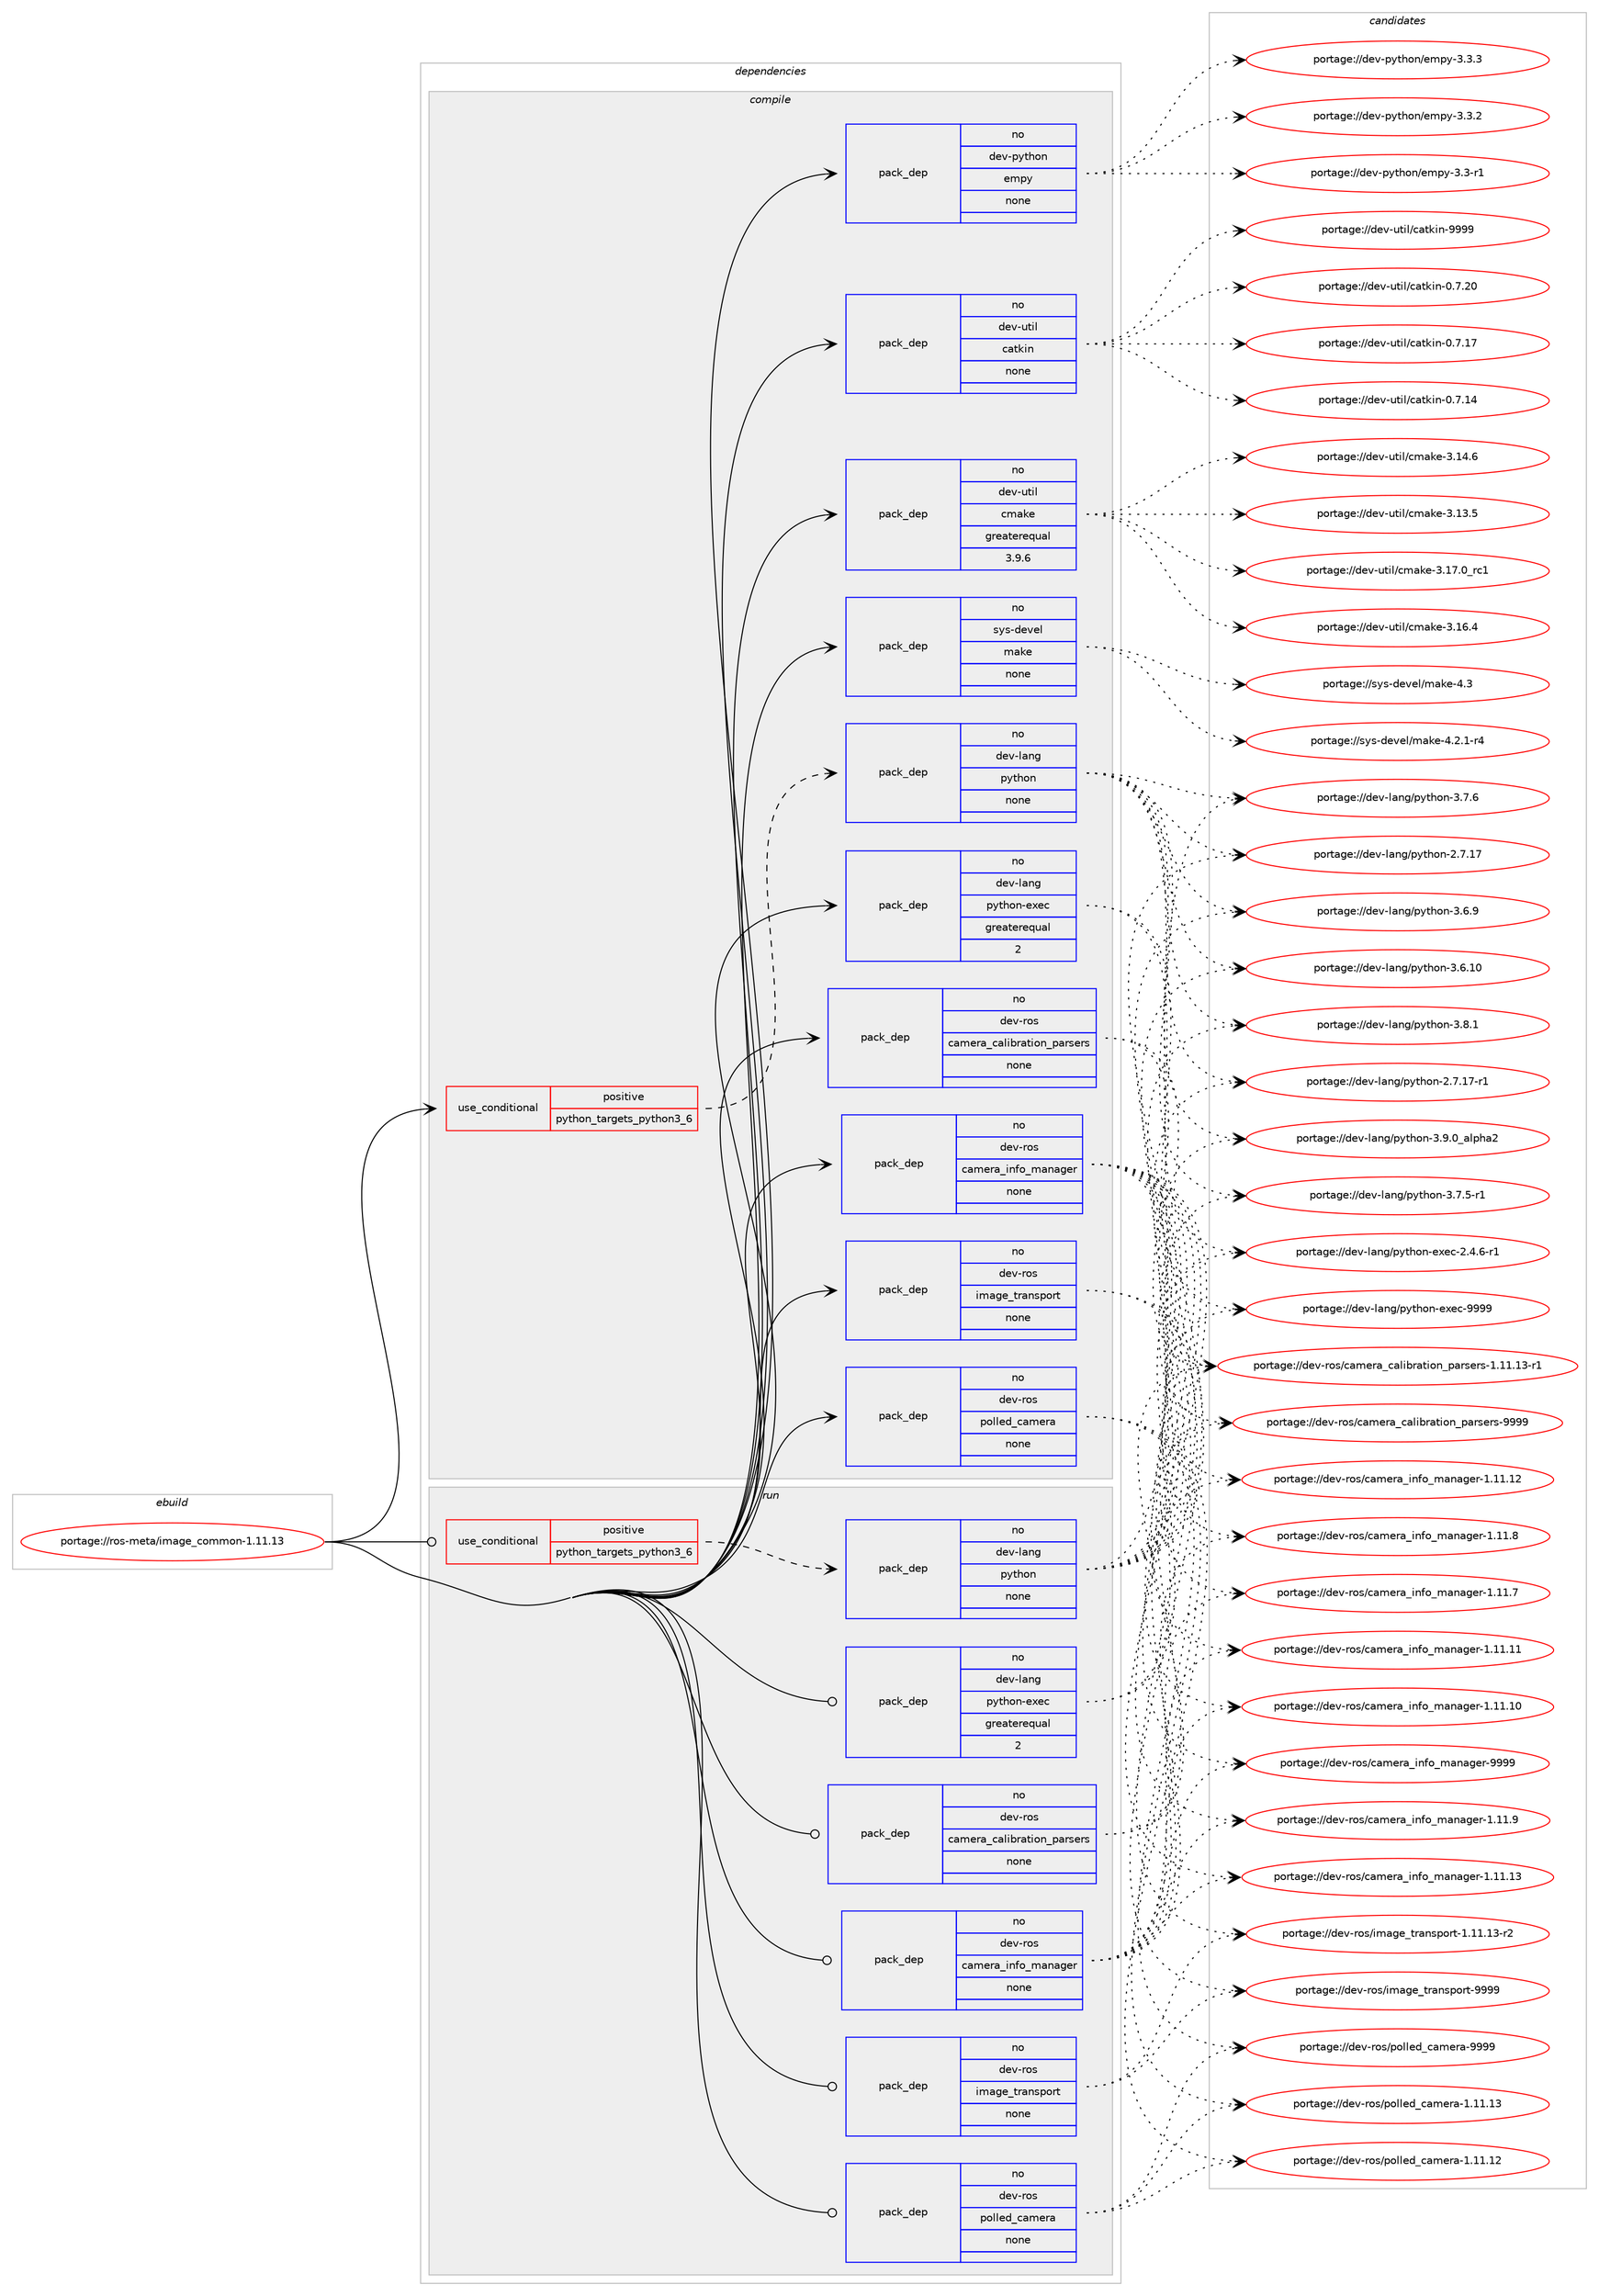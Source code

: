 digraph prolog {

# *************
# Graph options
# *************

newrank=true;
concentrate=true;
compound=true;
graph [rankdir=LR,fontname=Helvetica,fontsize=10,ranksep=1.5];#, ranksep=2.5, nodesep=0.2];
edge  [arrowhead=vee];
node  [fontname=Helvetica,fontsize=10];

# **********
# The ebuild
# **********

subgraph cluster_leftcol {
color=gray;
rank=same;
label=<<i>ebuild</i>>;
id [label="portage://ros-meta/image_common-1.11.13", color=red, width=4, href="../ros-meta/image_common-1.11.13.svg"];
}

# ****************
# The dependencies
# ****************

subgraph cluster_midcol {
color=gray;
label=<<i>dependencies</i>>;
subgraph cluster_compile {
fillcolor="#eeeeee";
style=filled;
label=<<i>compile</i>>;
subgraph cond21651 {
dependency109408 [label=<<TABLE BORDER="0" CELLBORDER="1" CELLSPACING="0" CELLPADDING="4"><TR><TD ROWSPAN="3" CELLPADDING="10">use_conditional</TD></TR><TR><TD>positive</TD></TR><TR><TD>python_targets_python3_6</TD></TR></TABLE>>, shape=none, color=red];
subgraph pack85941 {
dependency109409 [label=<<TABLE BORDER="0" CELLBORDER="1" CELLSPACING="0" CELLPADDING="4" WIDTH="220"><TR><TD ROWSPAN="6" CELLPADDING="30">pack_dep</TD></TR><TR><TD WIDTH="110">no</TD></TR><TR><TD>dev-lang</TD></TR><TR><TD>python</TD></TR><TR><TD>none</TD></TR><TR><TD></TD></TR></TABLE>>, shape=none, color=blue];
}
dependency109408:e -> dependency109409:w [weight=20,style="dashed",arrowhead="vee"];
}
id:e -> dependency109408:w [weight=20,style="solid",arrowhead="vee"];
subgraph pack85942 {
dependency109410 [label=<<TABLE BORDER="0" CELLBORDER="1" CELLSPACING="0" CELLPADDING="4" WIDTH="220"><TR><TD ROWSPAN="6" CELLPADDING="30">pack_dep</TD></TR><TR><TD WIDTH="110">no</TD></TR><TR><TD>dev-lang</TD></TR><TR><TD>python-exec</TD></TR><TR><TD>greaterequal</TD></TR><TR><TD>2</TD></TR></TABLE>>, shape=none, color=blue];
}
id:e -> dependency109410:w [weight=20,style="solid",arrowhead="vee"];
subgraph pack85943 {
dependency109411 [label=<<TABLE BORDER="0" CELLBORDER="1" CELLSPACING="0" CELLPADDING="4" WIDTH="220"><TR><TD ROWSPAN="6" CELLPADDING="30">pack_dep</TD></TR><TR><TD WIDTH="110">no</TD></TR><TR><TD>dev-python</TD></TR><TR><TD>empy</TD></TR><TR><TD>none</TD></TR><TR><TD></TD></TR></TABLE>>, shape=none, color=blue];
}
id:e -> dependency109411:w [weight=20,style="solid",arrowhead="vee"];
subgraph pack85944 {
dependency109412 [label=<<TABLE BORDER="0" CELLBORDER="1" CELLSPACING="0" CELLPADDING="4" WIDTH="220"><TR><TD ROWSPAN="6" CELLPADDING="30">pack_dep</TD></TR><TR><TD WIDTH="110">no</TD></TR><TR><TD>dev-ros</TD></TR><TR><TD>camera_calibration_parsers</TD></TR><TR><TD>none</TD></TR><TR><TD></TD></TR></TABLE>>, shape=none, color=blue];
}
id:e -> dependency109412:w [weight=20,style="solid",arrowhead="vee"];
subgraph pack85945 {
dependency109413 [label=<<TABLE BORDER="0" CELLBORDER="1" CELLSPACING="0" CELLPADDING="4" WIDTH="220"><TR><TD ROWSPAN="6" CELLPADDING="30">pack_dep</TD></TR><TR><TD WIDTH="110">no</TD></TR><TR><TD>dev-ros</TD></TR><TR><TD>camera_info_manager</TD></TR><TR><TD>none</TD></TR><TR><TD></TD></TR></TABLE>>, shape=none, color=blue];
}
id:e -> dependency109413:w [weight=20,style="solid",arrowhead="vee"];
subgraph pack85946 {
dependency109414 [label=<<TABLE BORDER="0" CELLBORDER="1" CELLSPACING="0" CELLPADDING="4" WIDTH="220"><TR><TD ROWSPAN="6" CELLPADDING="30">pack_dep</TD></TR><TR><TD WIDTH="110">no</TD></TR><TR><TD>dev-ros</TD></TR><TR><TD>image_transport</TD></TR><TR><TD>none</TD></TR><TR><TD></TD></TR></TABLE>>, shape=none, color=blue];
}
id:e -> dependency109414:w [weight=20,style="solid",arrowhead="vee"];
subgraph pack85947 {
dependency109415 [label=<<TABLE BORDER="0" CELLBORDER="1" CELLSPACING="0" CELLPADDING="4" WIDTH="220"><TR><TD ROWSPAN="6" CELLPADDING="30">pack_dep</TD></TR><TR><TD WIDTH="110">no</TD></TR><TR><TD>dev-ros</TD></TR><TR><TD>polled_camera</TD></TR><TR><TD>none</TD></TR><TR><TD></TD></TR></TABLE>>, shape=none, color=blue];
}
id:e -> dependency109415:w [weight=20,style="solid",arrowhead="vee"];
subgraph pack85948 {
dependency109416 [label=<<TABLE BORDER="0" CELLBORDER="1" CELLSPACING="0" CELLPADDING="4" WIDTH="220"><TR><TD ROWSPAN="6" CELLPADDING="30">pack_dep</TD></TR><TR><TD WIDTH="110">no</TD></TR><TR><TD>dev-util</TD></TR><TR><TD>catkin</TD></TR><TR><TD>none</TD></TR><TR><TD></TD></TR></TABLE>>, shape=none, color=blue];
}
id:e -> dependency109416:w [weight=20,style="solid",arrowhead="vee"];
subgraph pack85949 {
dependency109417 [label=<<TABLE BORDER="0" CELLBORDER="1" CELLSPACING="0" CELLPADDING="4" WIDTH="220"><TR><TD ROWSPAN="6" CELLPADDING="30">pack_dep</TD></TR><TR><TD WIDTH="110">no</TD></TR><TR><TD>dev-util</TD></TR><TR><TD>cmake</TD></TR><TR><TD>greaterequal</TD></TR><TR><TD>3.9.6</TD></TR></TABLE>>, shape=none, color=blue];
}
id:e -> dependency109417:w [weight=20,style="solid",arrowhead="vee"];
subgraph pack85950 {
dependency109418 [label=<<TABLE BORDER="0" CELLBORDER="1" CELLSPACING="0" CELLPADDING="4" WIDTH="220"><TR><TD ROWSPAN="6" CELLPADDING="30">pack_dep</TD></TR><TR><TD WIDTH="110">no</TD></TR><TR><TD>sys-devel</TD></TR><TR><TD>make</TD></TR><TR><TD>none</TD></TR><TR><TD></TD></TR></TABLE>>, shape=none, color=blue];
}
id:e -> dependency109418:w [weight=20,style="solid",arrowhead="vee"];
}
subgraph cluster_compileandrun {
fillcolor="#eeeeee";
style=filled;
label=<<i>compile and run</i>>;
}
subgraph cluster_run {
fillcolor="#eeeeee";
style=filled;
label=<<i>run</i>>;
subgraph cond21652 {
dependency109419 [label=<<TABLE BORDER="0" CELLBORDER="1" CELLSPACING="0" CELLPADDING="4"><TR><TD ROWSPAN="3" CELLPADDING="10">use_conditional</TD></TR><TR><TD>positive</TD></TR><TR><TD>python_targets_python3_6</TD></TR></TABLE>>, shape=none, color=red];
subgraph pack85951 {
dependency109420 [label=<<TABLE BORDER="0" CELLBORDER="1" CELLSPACING="0" CELLPADDING="4" WIDTH="220"><TR><TD ROWSPAN="6" CELLPADDING="30">pack_dep</TD></TR><TR><TD WIDTH="110">no</TD></TR><TR><TD>dev-lang</TD></TR><TR><TD>python</TD></TR><TR><TD>none</TD></TR><TR><TD></TD></TR></TABLE>>, shape=none, color=blue];
}
dependency109419:e -> dependency109420:w [weight=20,style="dashed",arrowhead="vee"];
}
id:e -> dependency109419:w [weight=20,style="solid",arrowhead="odot"];
subgraph pack85952 {
dependency109421 [label=<<TABLE BORDER="0" CELLBORDER="1" CELLSPACING="0" CELLPADDING="4" WIDTH="220"><TR><TD ROWSPAN="6" CELLPADDING="30">pack_dep</TD></TR><TR><TD WIDTH="110">no</TD></TR><TR><TD>dev-lang</TD></TR><TR><TD>python-exec</TD></TR><TR><TD>greaterequal</TD></TR><TR><TD>2</TD></TR></TABLE>>, shape=none, color=blue];
}
id:e -> dependency109421:w [weight=20,style="solid",arrowhead="odot"];
subgraph pack85953 {
dependency109422 [label=<<TABLE BORDER="0" CELLBORDER="1" CELLSPACING="0" CELLPADDING="4" WIDTH="220"><TR><TD ROWSPAN="6" CELLPADDING="30">pack_dep</TD></TR><TR><TD WIDTH="110">no</TD></TR><TR><TD>dev-ros</TD></TR><TR><TD>camera_calibration_parsers</TD></TR><TR><TD>none</TD></TR><TR><TD></TD></TR></TABLE>>, shape=none, color=blue];
}
id:e -> dependency109422:w [weight=20,style="solid",arrowhead="odot"];
subgraph pack85954 {
dependency109423 [label=<<TABLE BORDER="0" CELLBORDER="1" CELLSPACING="0" CELLPADDING="4" WIDTH="220"><TR><TD ROWSPAN="6" CELLPADDING="30">pack_dep</TD></TR><TR><TD WIDTH="110">no</TD></TR><TR><TD>dev-ros</TD></TR><TR><TD>camera_info_manager</TD></TR><TR><TD>none</TD></TR><TR><TD></TD></TR></TABLE>>, shape=none, color=blue];
}
id:e -> dependency109423:w [weight=20,style="solid",arrowhead="odot"];
subgraph pack85955 {
dependency109424 [label=<<TABLE BORDER="0" CELLBORDER="1" CELLSPACING="0" CELLPADDING="4" WIDTH="220"><TR><TD ROWSPAN="6" CELLPADDING="30">pack_dep</TD></TR><TR><TD WIDTH="110">no</TD></TR><TR><TD>dev-ros</TD></TR><TR><TD>image_transport</TD></TR><TR><TD>none</TD></TR><TR><TD></TD></TR></TABLE>>, shape=none, color=blue];
}
id:e -> dependency109424:w [weight=20,style="solid",arrowhead="odot"];
subgraph pack85956 {
dependency109425 [label=<<TABLE BORDER="0" CELLBORDER="1" CELLSPACING="0" CELLPADDING="4" WIDTH="220"><TR><TD ROWSPAN="6" CELLPADDING="30">pack_dep</TD></TR><TR><TD WIDTH="110">no</TD></TR><TR><TD>dev-ros</TD></TR><TR><TD>polled_camera</TD></TR><TR><TD>none</TD></TR><TR><TD></TD></TR></TABLE>>, shape=none, color=blue];
}
id:e -> dependency109425:w [weight=20,style="solid",arrowhead="odot"];
}
}

# **************
# The candidates
# **************

subgraph cluster_choices {
rank=same;
color=gray;
label=<<i>candidates</i>>;

subgraph choice85941 {
color=black;
nodesep=1;
choice10010111845108971101034711212111610411111045514657464895971081121049750 [label="portage://dev-lang/python-3.9.0_alpha2", color=red, width=4,href="../dev-lang/python-3.9.0_alpha2.svg"];
choice100101118451089711010347112121116104111110455146564649 [label="portage://dev-lang/python-3.8.1", color=red, width=4,href="../dev-lang/python-3.8.1.svg"];
choice100101118451089711010347112121116104111110455146554654 [label="portage://dev-lang/python-3.7.6", color=red, width=4,href="../dev-lang/python-3.7.6.svg"];
choice1001011184510897110103471121211161041111104551465546534511449 [label="portage://dev-lang/python-3.7.5-r1", color=red, width=4,href="../dev-lang/python-3.7.5-r1.svg"];
choice100101118451089711010347112121116104111110455146544657 [label="portage://dev-lang/python-3.6.9", color=red, width=4,href="../dev-lang/python-3.6.9.svg"];
choice10010111845108971101034711212111610411111045514654464948 [label="portage://dev-lang/python-3.6.10", color=red, width=4,href="../dev-lang/python-3.6.10.svg"];
choice100101118451089711010347112121116104111110455046554649554511449 [label="portage://dev-lang/python-2.7.17-r1", color=red, width=4,href="../dev-lang/python-2.7.17-r1.svg"];
choice10010111845108971101034711212111610411111045504655464955 [label="portage://dev-lang/python-2.7.17", color=red, width=4,href="../dev-lang/python-2.7.17.svg"];
dependency109409:e -> choice10010111845108971101034711212111610411111045514657464895971081121049750:w [style=dotted,weight="100"];
dependency109409:e -> choice100101118451089711010347112121116104111110455146564649:w [style=dotted,weight="100"];
dependency109409:e -> choice100101118451089711010347112121116104111110455146554654:w [style=dotted,weight="100"];
dependency109409:e -> choice1001011184510897110103471121211161041111104551465546534511449:w [style=dotted,weight="100"];
dependency109409:e -> choice100101118451089711010347112121116104111110455146544657:w [style=dotted,weight="100"];
dependency109409:e -> choice10010111845108971101034711212111610411111045514654464948:w [style=dotted,weight="100"];
dependency109409:e -> choice100101118451089711010347112121116104111110455046554649554511449:w [style=dotted,weight="100"];
dependency109409:e -> choice10010111845108971101034711212111610411111045504655464955:w [style=dotted,weight="100"];
}
subgraph choice85942 {
color=black;
nodesep=1;
choice10010111845108971101034711212111610411111045101120101994557575757 [label="portage://dev-lang/python-exec-9999", color=red, width=4,href="../dev-lang/python-exec-9999.svg"];
choice10010111845108971101034711212111610411111045101120101994550465246544511449 [label="portage://dev-lang/python-exec-2.4.6-r1", color=red, width=4,href="../dev-lang/python-exec-2.4.6-r1.svg"];
dependency109410:e -> choice10010111845108971101034711212111610411111045101120101994557575757:w [style=dotted,weight="100"];
dependency109410:e -> choice10010111845108971101034711212111610411111045101120101994550465246544511449:w [style=dotted,weight="100"];
}
subgraph choice85943 {
color=black;
nodesep=1;
choice1001011184511212111610411111047101109112121455146514651 [label="portage://dev-python/empy-3.3.3", color=red, width=4,href="../dev-python/empy-3.3.3.svg"];
choice1001011184511212111610411111047101109112121455146514650 [label="portage://dev-python/empy-3.3.2", color=red, width=4,href="../dev-python/empy-3.3.2.svg"];
choice1001011184511212111610411111047101109112121455146514511449 [label="portage://dev-python/empy-3.3-r1", color=red, width=4,href="../dev-python/empy-3.3-r1.svg"];
dependency109411:e -> choice1001011184511212111610411111047101109112121455146514651:w [style=dotted,weight="100"];
dependency109411:e -> choice1001011184511212111610411111047101109112121455146514650:w [style=dotted,weight="100"];
dependency109411:e -> choice1001011184511212111610411111047101109112121455146514511449:w [style=dotted,weight="100"];
}
subgraph choice85944 {
color=black;
nodesep=1;
choice1001011184511411111547999710910111497959997108105981149711610511111095112971141151011141154557575757 [label="portage://dev-ros/camera_calibration_parsers-9999", color=red, width=4,href="../dev-ros/camera_calibration_parsers-9999.svg"];
choice10010111845114111115479997109101114979599971081059811497116105111110951129711411510111411545494649494649514511449 [label="portage://dev-ros/camera_calibration_parsers-1.11.13-r1", color=red, width=4,href="../dev-ros/camera_calibration_parsers-1.11.13-r1.svg"];
dependency109412:e -> choice1001011184511411111547999710910111497959997108105981149711610511111095112971141151011141154557575757:w [style=dotted,weight="100"];
dependency109412:e -> choice10010111845114111115479997109101114979599971081059811497116105111110951129711411510111411545494649494649514511449:w [style=dotted,weight="100"];
}
subgraph choice85945 {
color=black;
nodesep=1;
choice1001011184511411111547999710910111497951051101021119510997110971031011144557575757 [label="portage://dev-ros/camera_info_manager-9999", color=red, width=4,href="../dev-ros/camera_info_manager-9999.svg"];
choice10010111845114111115479997109101114979510511010211195109971109710310111445494649494657 [label="portage://dev-ros/camera_info_manager-1.11.9", color=red, width=4,href="../dev-ros/camera_info_manager-1.11.9.svg"];
choice10010111845114111115479997109101114979510511010211195109971109710310111445494649494656 [label="portage://dev-ros/camera_info_manager-1.11.8", color=red, width=4,href="../dev-ros/camera_info_manager-1.11.8.svg"];
choice10010111845114111115479997109101114979510511010211195109971109710310111445494649494655 [label="portage://dev-ros/camera_info_manager-1.11.7", color=red, width=4,href="../dev-ros/camera_info_manager-1.11.7.svg"];
choice1001011184511411111547999710910111497951051101021119510997110971031011144549464949464951 [label="portage://dev-ros/camera_info_manager-1.11.13", color=red, width=4,href="../dev-ros/camera_info_manager-1.11.13.svg"];
choice1001011184511411111547999710910111497951051101021119510997110971031011144549464949464950 [label="portage://dev-ros/camera_info_manager-1.11.12", color=red, width=4,href="../dev-ros/camera_info_manager-1.11.12.svg"];
choice1001011184511411111547999710910111497951051101021119510997110971031011144549464949464949 [label="portage://dev-ros/camera_info_manager-1.11.11", color=red, width=4,href="../dev-ros/camera_info_manager-1.11.11.svg"];
choice1001011184511411111547999710910111497951051101021119510997110971031011144549464949464948 [label="portage://dev-ros/camera_info_manager-1.11.10", color=red, width=4,href="../dev-ros/camera_info_manager-1.11.10.svg"];
dependency109413:e -> choice1001011184511411111547999710910111497951051101021119510997110971031011144557575757:w [style=dotted,weight="100"];
dependency109413:e -> choice10010111845114111115479997109101114979510511010211195109971109710310111445494649494657:w [style=dotted,weight="100"];
dependency109413:e -> choice10010111845114111115479997109101114979510511010211195109971109710310111445494649494656:w [style=dotted,weight="100"];
dependency109413:e -> choice10010111845114111115479997109101114979510511010211195109971109710310111445494649494655:w [style=dotted,weight="100"];
dependency109413:e -> choice1001011184511411111547999710910111497951051101021119510997110971031011144549464949464951:w [style=dotted,weight="100"];
dependency109413:e -> choice1001011184511411111547999710910111497951051101021119510997110971031011144549464949464950:w [style=dotted,weight="100"];
dependency109413:e -> choice1001011184511411111547999710910111497951051101021119510997110971031011144549464949464949:w [style=dotted,weight="100"];
dependency109413:e -> choice1001011184511411111547999710910111497951051101021119510997110971031011144549464949464948:w [style=dotted,weight="100"];
}
subgraph choice85946 {
color=black;
nodesep=1;
choice10010111845114111115471051099710310195116114971101151121111141164557575757 [label="portage://dev-ros/image_transport-9999", color=red, width=4,href="../dev-ros/image_transport-9999.svg"];
choice100101118451141111154710510997103101951161149711011511211111411645494649494649514511450 [label="portage://dev-ros/image_transport-1.11.13-r2", color=red, width=4,href="../dev-ros/image_transport-1.11.13-r2.svg"];
dependency109414:e -> choice10010111845114111115471051099710310195116114971101151121111141164557575757:w [style=dotted,weight="100"];
dependency109414:e -> choice100101118451141111154710510997103101951161149711011511211111411645494649494649514511450:w [style=dotted,weight="100"];
}
subgraph choice85947 {
color=black;
nodesep=1;
choice1001011184511411111547112111108108101100959997109101114974557575757 [label="portage://dev-ros/polled_camera-9999", color=red, width=4,href="../dev-ros/polled_camera-9999.svg"];
choice1001011184511411111547112111108108101100959997109101114974549464949464951 [label="portage://dev-ros/polled_camera-1.11.13", color=red, width=4,href="../dev-ros/polled_camera-1.11.13.svg"];
choice1001011184511411111547112111108108101100959997109101114974549464949464950 [label="portage://dev-ros/polled_camera-1.11.12", color=red, width=4,href="../dev-ros/polled_camera-1.11.12.svg"];
dependency109415:e -> choice1001011184511411111547112111108108101100959997109101114974557575757:w [style=dotted,weight="100"];
dependency109415:e -> choice1001011184511411111547112111108108101100959997109101114974549464949464951:w [style=dotted,weight="100"];
dependency109415:e -> choice1001011184511411111547112111108108101100959997109101114974549464949464950:w [style=dotted,weight="100"];
}
subgraph choice85948 {
color=black;
nodesep=1;
choice100101118451171161051084799971161071051104557575757 [label="portage://dev-util/catkin-9999", color=red, width=4,href="../dev-util/catkin-9999.svg"];
choice1001011184511711610510847999711610710511045484655465048 [label="portage://dev-util/catkin-0.7.20", color=red, width=4,href="../dev-util/catkin-0.7.20.svg"];
choice1001011184511711610510847999711610710511045484655464955 [label="portage://dev-util/catkin-0.7.17", color=red, width=4,href="../dev-util/catkin-0.7.17.svg"];
choice1001011184511711610510847999711610710511045484655464952 [label="portage://dev-util/catkin-0.7.14", color=red, width=4,href="../dev-util/catkin-0.7.14.svg"];
dependency109416:e -> choice100101118451171161051084799971161071051104557575757:w [style=dotted,weight="100"];
dependency109416:e -> choice1001011184511711610510847999711610710511045484655465048:w [style=dotted,weight="100"];
dependency109416:e -> choice1001011184511711610510847999711610710511045484655464955:w [style=dotted,weight="100"];
dependency109416:e -> choice1001011184511711610510847999711610710511045484655464952:w [style=dotted,weight="100"];
}
subgraph choice85949 {
color=black;
nodesep=1;
choice1001011184511711610510847991099710710145514649554648951149949 [label="portage://dev-util/cmake-3.17.0_rc1", color=red, width=4,href="../dev-util/cmake-3.17.0_rc1.svg"];
choice1001011184511711610510847991099710710145514649544652 [label="portage://dev-util/cmake-3.16.4", color=red, width=4,href="../dev-util/cmake-3.16.4.svg"];
choice1001011184511711610510847991099710710145514649524654 [label="portage://dev-util/cmake-3.14.6", color=red, width=4,href="../dev-util/cmake-3.14.6.svg"];
choice1001011184511711610510847991099710710145514649514653 [label="portage://dev-util/cmake-3.13.5", color=red, width=4,href="../dev-util/cmake-3.13.5.svg"];
dependency109417:e -> choice1001011184511711610510847991099710710145514649554648951149949:w [style=dotted,weight="100"];
dependency109417:e -> choice1001011184511711610510847991099710710145514649544652:w [style=dotted,weight="100"];
dependency109417:e -> choice1001011184511711610510847991099710710145514649524654:w [style=dotted,weight="100"];
dependency109417:e -> choice1001011184511711610510847991099710710145514649514653:w [style=dotted,weight="100"];
}
subgraph choice85950 {
color=black;
nodesep=1;
choice11512111545100101118101108471099710710145524651 [label="portage://sys-devel/make-4.3", color=red, width=4,href="../sys-devel/make-4.3.svg"];
choice1151211154510010111810110847109971071014552465046494511452 [label="portage://sys-devel/make-4.2.1-r4", color=red, width=4,href="../sys-devel/make-4.2.1-r4.svg"];
dependency109418:e -> choice11512111545100101118101108471099710710145524651:w [style=dotted,weight="100"];
dependency109418:e -> choice1151211154510010111810110847109971071014552465046494511452:w [style=dotted,weight="100"];
}
subgraph choice85951 {
color=black;
nodesep=1;
choice10010111845108971101034711212111610411111045514657464895971081121049750 [label="portage://dev-lang/python-3.9.0_alpha2", color=red, width=4,href="../dev-lang/python-3.9.0_alpha2.svg"];
choice100101118451089711010347112121116104111110455146564649 [label="portage://dev-lang/python-3.8.1", color=red, width=4,href="../dev-lang/python-3.8.1.svg"];
choice100101118451089711010347112121116104111110455146554654 [label="portage://dev-lang/python-3.7.6", color=red, width=4,href="../dev-lang/python-3.7.6.svg"];
choice1001011184510897110103471121211161041111104551465546534511449 [label="portage://dev-lang/python-3.7.5-r1", color=red, width=4,href="../dev-lang/python-3.7.5-r1.svg"];
choice100101118451089711010347112121116104111110455146544657 [label="portage://dev-lang/python-3.6.9", color=red, width=4,href="../dev-lang/python-3.6.9.svg"];
choice10010111845108971101034711212111610411111045514654464948 [label="portage://dev-lang/python-3.6.10", color=red, width=4,href="../dev-lang/python-3.6.10.svg"];
choice100101118451089711010347112121116104111110455046554649554511449 [label="portage://dev-lang/python-2.7.17-r1", color=red, width=4,href="../dev-lang/python-2.7.17-r1.svg"];
choice10010111845108971101034711212111610411111045504655464955 [label="portage://dev-lang/python-2.7.17", color=red, width=4,href="../dev-lang/python-2.7.17.svg"];
dependency109420:e -> choice10010111845108971101034711212111610411111045514657464895971081121049750:w [style=dotted,weight="100"];
dependency109420:e -> choice100101118451089711010347112121116104111110455146564649:w [style=dotted,weight="100"];
dependency109420:e -> choice100101118451089711010347112121116104111110455146554654:w [style=dotted,weight="100"];
dependency109420:e -> choice1001011184510897110103471121211161041111104551465546534511449:w [style=dotted,weight="100"];
dependency109420:e -> choice100101118451089711010347112121116104111110455146544657:w [style=dotted,weight="100"];
dependency109420:e -> choice10010111845108971101034711212111610411111045514654464948:w [style=dotted,weight="100"];
dependency109420:e -> choice100101118451089711010347112121116104111110455046554649554511449:w [style=dotted,weight="100"];
dependency109420:e -> choice10010111845108971101034711212111610411111045504655464955:w [style=dotted,weight="100"];
}
subgraph choice85952 {
color=black;
nodesep=1;
choice10010111845108971101034711212111610411111045101120101994557575757 [label="portage://dev-lang/python-exec-9999", color=red, width=4,href="../dev-lang/python-exec-9999.svg"];
choice10010111845108971101034711212111610411111045101120101994550465246544511449 [label="portage://dev-lang/python-exec-2.4.6-r1", color=red, width=4,href="../dev-lang/python-exec-2.4.6-r1.svg"];
dependency109421:e -> choice10010111845108971101034711212111610411111045101120101994557575757:w [style=dotted,weight="100"];
dependency109421:e -> choice10010111845108971101034711212111610411111045101120101994550465246544511449:w [style=dotted,weight="100"];
}
subgraph choice85953 {
color=black;
nodesep=1;
choice1001011184511411111547999710910111497959997108105981149711610511111095112971141151011141154557575757 [label="portage://dev-ros/camera_calibration_parsers-9999", color=red, width=4,href="../dev-ros/camera_calibration_parsers-9999.svg"];
choice10010111845114111115479997109101114979599971081059811497116105111110951129711411510111411545494649494649514511449 [label="portage://dev-ros/camera_calibration_parsers-1.11.13-r1", color=red, width=4,href="../dev-ros/camera_calibration_parsers-1.11.13-r1.svg"];
dependency109422:e -> choice1001011184511411111547999710910111497959997108105981149711610511111095112971141151011141154557575757:w [style=dotted,weight="100"];
dependency109422:e -> choice10010111845114111115479997109101114979599971081059811497116105111110951129711411510111411545494649494649514511449:w [style=dotted,weight="100"];
}
subgraph choice85954 {
color=black;
nodesep=1;
choice1001011184511411111547999710910111497951051101021119510997110971031011144557575757 [label="portage://dev-ros/camera_info_manager-9999", color=red, width=4,href="../dev-ros/camera_info_manager-9999.svg"];
choice10010111845114111115479997109101114979510511010211195109971109710310111445494649494657 [label="portage://dev-ros/camera_info_manager-1.11.9", color=red, width=4,href="../dev-ros/camera_info_manager-1.11.9.svg"];
choice10010111845114111115479997109101114979510511010211195109971109710310111445494649494656 [label="portage://dev-ros/camera_info_manager-1.11.8", color=red, width=4,href="../dev-ros/camera_info_manager-1.11.8.svg"];
choice10010111845114111115479997109101114979510511010211195109971109710310111445494649494655 [label="portage://dev-ros/camera_info_manager-1.11.7", color=red, width=4,href="../dev-ros/camera_info_manager-1.11.7.svg"];
choice1001011184511411111547999710910111497951051101021119510997110971031011144549464949464951 [label="portage://dev-ros/camera_info_manager-1.11.13", color=red, width=4,href="../dev-ros/camera_info_manager-1.11.13.svg"];
choice1001011184511411111547999710910111497951051101021119510997110971031011144549464949464950 [label="portage://dev-ros/camera_info_manager-1.11.12", color=red, width=4,href="../dev-ros/camera_info_manager-1.11.12.svg"];
choice1001011184511411111547999710910111497951051101021119510997110971031011144549464949464949 [label="portage://dev-ros/camera_info_manager-1.11.11", color=red, width=4,href="../dev-ros/camera_info_manager-1.11.11.svg"];
choice1001011184511411111547999710910111497951051101021119510997110971031011144549464949464948 [label="portage://dev-ros/camera_info_manager-1.11.10", color=red, width=4,href="../dev-ros/camera_info_manager-1.11.10.svg"];
dependency109423:e -> choice1001011184511411111547999710910111497951051101021119510997110971031011144557575757:w [style=dotted,weight="100"];
dependency109423:e -> choice10010111845114111115479997109101114979510511010211195109971109710310111445494649494657:w [style=dotted,weight="100"];
dependency109423:e -> choice10010111845114111115479997109101114979510511010211195109971109710310111445494649494656:w [style=dotted,weight="100"];
dependency109423:e -> choice10010111845114111115479997109101114979510511010211195109971109710310111445494649494655:w [style=dotted,weight="100"];
dependency109423:e -> choice1001011184511411111547999710910111497951051101021119510997110971031011144549464949464951:w [style=dotted,weight="100"];
dependency109423:e -> choice1001011184511411111547999710910111497951051101021119510997110971031011144549464949464950:w [style=dotted,weight="100"];
dependency109423:e -> choice1001011184511411111547999710910111497951051101021119510997110971031011144549464949464949:w [style=dotted,weight="100"];
dependency109423:e -> choice1001011184511411111547999710910111497951051101021119510997110971031011144549464949464948:w [style=dotted,weight="100"];
}
subgraph choice85955 {
color=black;
nodesep=1;
choice10010111845114111115471051099710310195116114971101151121111141164557575757 [label="portage://dev-ros/image_transport-9999", color=red, width=4,href="../dev-ros/image_transport-9999.svg"];
choice100101118451141111154710510997103101951161149711011511211111411645494649494649514511450 [label="portage://dev-ros/image_transport-1.11.13-r2", color=red, width=4,href="../dev-ros/image_transport-1.11.13-r2.svg"];
dependency109424:e -> choice10010111845114111115471051099710310195116114971101151121111141164557575757:w [style=dotted,weight="100"];
dependency109424:e -> choice100101118451141111154710510997103101951161149711011511211111411645494649494649514511450:w [style=dotted,weight="100"];
}
subgraph choice85956 {
color=black;
nodesep=1;
choice1001011184511411111547112111108108101100959997109101114974557575757 [label="portage://dev-ros/polled_camera-9999", color=red, width=4,href="../dev-ros/polled_camera-9999.svg"];
choice1001011184511411111547112111108108101100959997109101114974549464949464951 [label="portage://dev-ros/polled_camera-1.11.13", color=red, width=4,href="../dev-ros/polled_camera-1.11.13.svg"];
choice1001011184511411111547112111108108101100959997109101114974549464949464950 [label="portage://dev-ros/polled_camera-1.11.12", color=red, width=4,href="../dev-ros/polled_camera-1.11.12.svg"];
dependency109425:e -> choice1001011184511411111547112111108108101100959997109101114974557575757:w [style=dotted,weight="100"];
dependency109425:e -> choice1001011184511411111547112111108108101100959997109101114974549464949464951:w [style=dotted,weight="100"];
dependency109425:e -> choice1001011184511411111547112111108108101100959997109101114974549464949464950:w [style=dotted,weight="100"];
}
}

}
